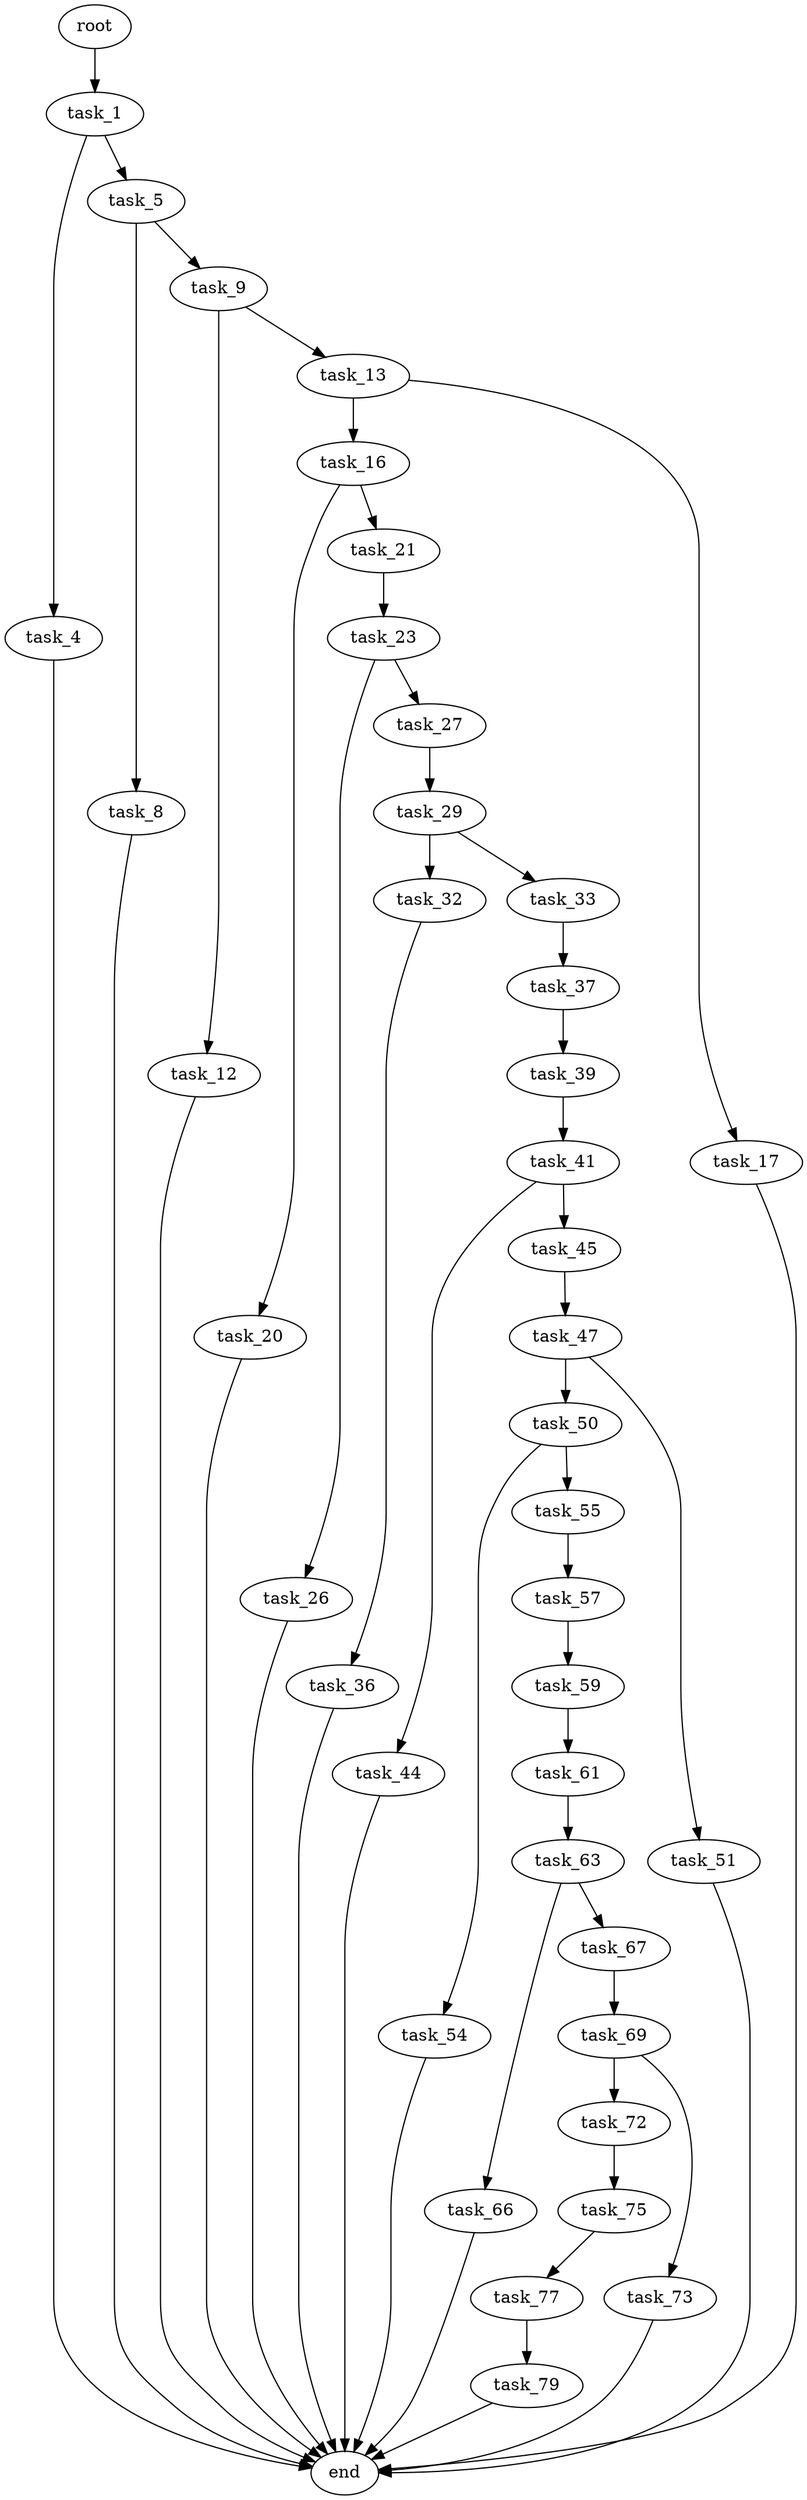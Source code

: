 digraph G {
  root [size="0.000000"];
  task_1 [size="1073741824000.000000"];
  task_4 [size="231928233984.000000"];
  task_5 [size="142085660431.000000"];
  end [size="0.000000"];
  task_8 [size="549755813888.000000"];
  task_9 [size="231928233984.000000"];
  task_12 [size="640607763046.000000"];
  task_13 [size="89102319938.000000"];
  task_16 [size="21517188032.000000"];
  task_17 [size="134217728000.000000"];
  task_20 [size="13244212490.000000"];
  task_21 [size="862426448895.000000"];
  task_23 [size="13019157978.000000"];
  task_26 [size="134217728000.000000"];
  task_27 [size="92205606250.000000"];
  task_29 [size="17113087690.000000"];
  task_32 [size="6447616438.000000"];
  task_33 [size="68719476736.000000"];
  task_36 [size="231928233984.000000"];
  task_37 [size="88218691956.000000"];
  task_39 [size="839656461748.000000"];
  task_41 [size="6179116651.000000"];
  task_44 [size="408043696286.000000"];
  task_45 [size="68719476736.000000"];
  task_47 [size="368293445632.000000"];
  task_50 [size="260691671313.000000"];
  task_51 [size="11232346304.000000"];
  task_54 [size="51077119238.000000"];
  task_55 [size="1073741824000.000000"];
  task_57 [size="673658663035.000000"];
  task_59 [size="231928233984.000000"];
  task_61 [size="549755813888.000000"];
  task_63 [size="190720987404.000000"];
  task_66 [size="8589934592.000000"];
  task_67 [size="549755813888.000000"];
  task_69 [size="6088034631.000000"];
  task_72 [size="1073741824000.000000"];
  task_73 [size="231928233984.000000"];
  task_75 [size="41489074658.000000"];
  task_77 [size="1073741824000.000000"];
  task_79 [size="113943974196.000000"];

  root -> task_1 [size="1.000000"];
  task_1 -> task_4 [size="838860800.000000"];
  task_1 -> task_5 [size="838860800.000000"];
  task_4 -> end [size="1.000000"];
  task_5 -> task_8 [size="209715200.000000"];
  task_5 -> task_9 [size="209715200.000000"];
  task_8 -> end [size="1.000000"];
  task_9 -> task_12 [size="301989888.000000"];
  task_9 -> task_13 [size="301989888.000000"];
  task_12 -> end [size="1.000000"];
  task_13 -> task_16 [size="75497472.000000"];
  task_13 -> task_17 [size="75497472.000000"];
  task_16 -> task_20 [size="536870912.000000"];
  task_16 -> task_21 [size="536870912.000000"];
  task_17 -> end [size="1.000000"];
  task_20 -> end [size="1.000000"];
  task_21 -> task_23 [size="838860800.000000"];
  task_23 -> task_26 [size="209715200.000000"];
  task_23 -> task_27 [size="209715200.000000"];
  task_26 -> end [size="1.000000"];
  task_27 -> task_29 [size="301989888.000000"];
  task_29 -> task_32 [size="301989888.000000"];
  task_29 -> task_33 [size="301989888.000000"];
  task_32 -> task_36 [size="134217728.000000"];
  task_33 -> task_37 [size="134217728.000000"];
  task_36 -> end [size="1.000000"];
  task_37 -> task_39 [size="134217728.000000"];
  task_39 -> task_41 [size="536870912.000000"];
  task_41 -> task_44 [size="134217728.000000"];
  task_41 -> task_45 [size="134217728.000000"];
  task_44 -> end [size="1.000000"];
  task_45 -> task_47 [size="134217728.000000"];
  task_47 -> task_50 [size="411041792.000000"];
  task_47 -> task_51 [size="411041792.000000"];
  task_50 -> task_54 [size="679477248.000000"];
  task_50 -> task_55 [size="679477248.000000"];
  task_51 -> end [size="1.000000"];
  task_54 -> end [size="1.000000"];
  task_55 -> task_57 [size="838860800.000000"];
  task_57 -> task_59 [size="411041792.000000"];
  task_59 -> task_61 [size="301989888.000000"];
  task_61 -> task_63 [size="536870912.000000"];
  task_63 -> task_66 [size="134217728.000000"];
  task_63 -> task_67 [size="134217728.000000"];
  task_66 -> end [size="1.000000"];
  task_67 -> task_69 [size="536870912.000000"];
  task_69 -> task_72 [size="33554432.000000"];
  task_69 -> task_73 [size="33554432.000000"];
  task_72 -> task_75 [size="838860800.000000"];
  task_73 -> end [size="1.000000"];
  task_75 -> task_77 [size="209715200.000000"];
  task_77 -> task_79 [size="838860800.000000"];
  task_79 -> end [size="1.000000"];
}
